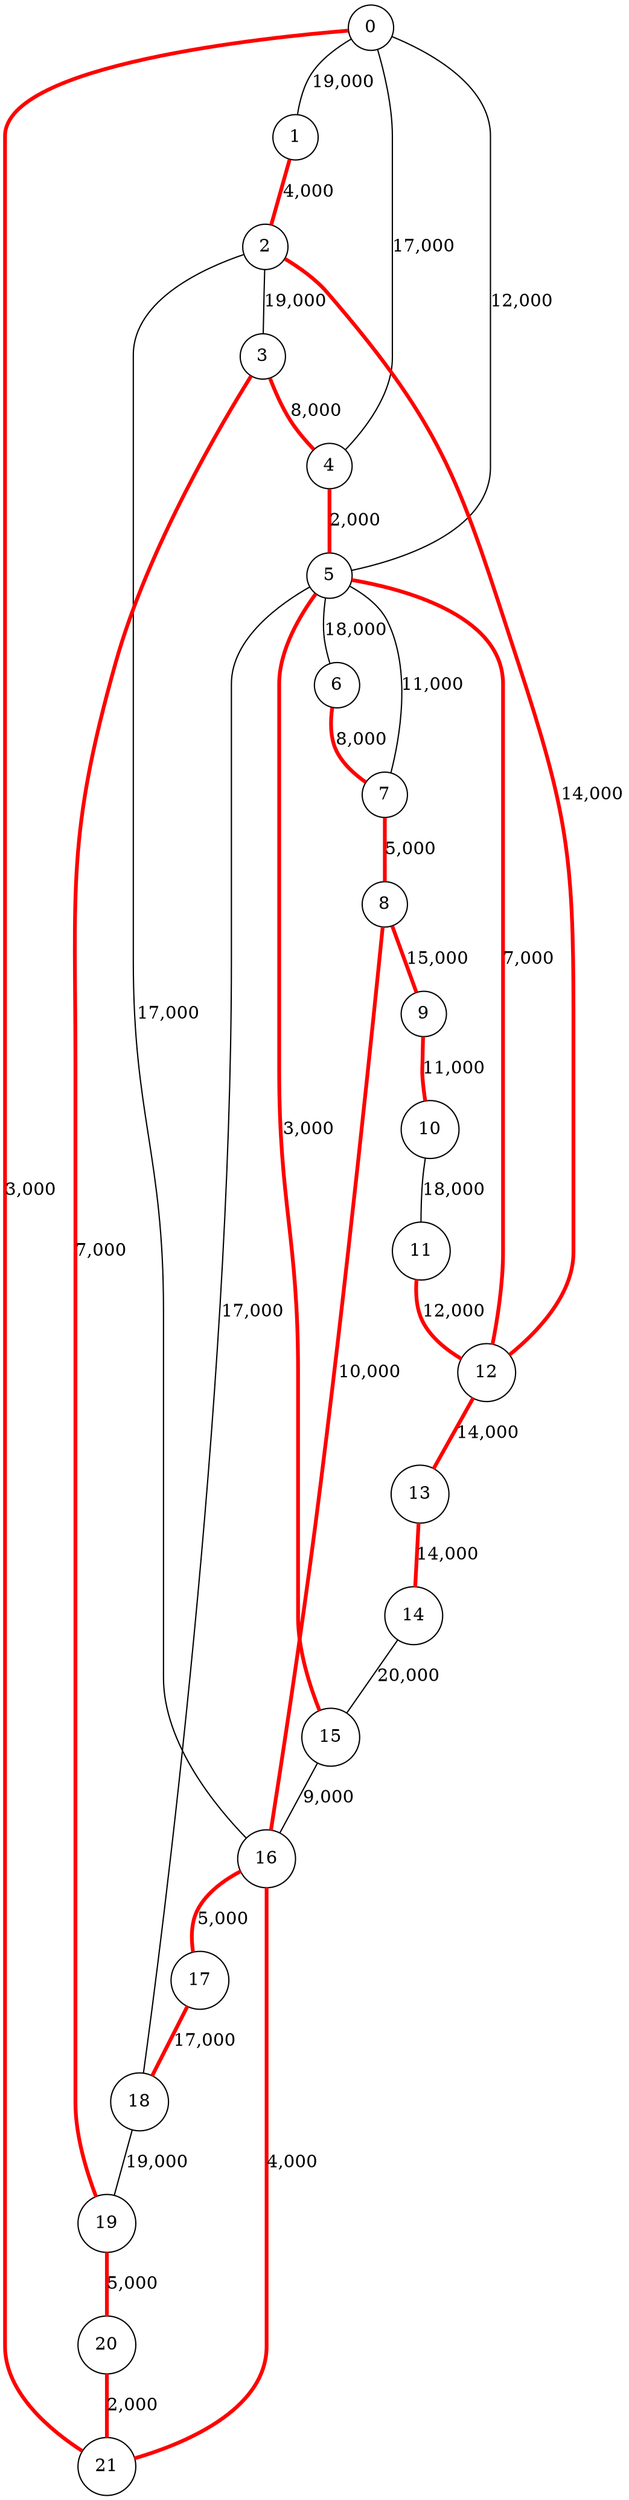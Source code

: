graph G {
  overlap=false; splines=true; fontsize=10;
  0 [shape=circle];
  1 [shape=circle];
  2 [shape=circle];
  3 [shape=circle];
  4 [shape=circle];
  5 [shape=circle];
  6 [shape=circle];
  7 [shape=circle];
  8 [shape=circle];
  9 [shape=circle];
  10 [shape=circle];
  11 [shape=circle];
  12 [shape=circle];
  13 [shape=circle];
  14 [shape=circle];
  15 [shape=circle];
  16 [shape=circle];
  17 [shape=circle];
  18 [shape=circle];
  19 [shape=circle];
  20 [shape=circle];
  21 [shape=circle];
  0 -- 4 [label="17,000"];
  0 -- 1 [label="19,000"];
  0 -- 5 [label="12,000"];
  0 -- 21 [label="3,000",color=red,penwidth=3];
  1 -- 2 [label="4,000",color=red,penwidth=3];
  2 -- 12 [label="14,000",color=red,penwidth=3];
  2 -- 3 [label="19,000"];
  2 -- 16 [label="17,000"];
  3 -- 4 [label="8,000",color=red,penwidth=3];
  3 -- 19 [label="7,000",color=red,penwidth=3];
  4 -- 5 [label="2,000",color=red,penwidth=3];
  5 -- 7 [label="11,000"];
  5 -- 15 [label="3,000",color=red,penwidth=3];
  5 -- 12 [label="7,000",color=red,penwidth=3];
  5 -- 18 [label="17,000"];
  5 -- 6 [label="18,000"];
  6 -- 7 [label="8,000",color=red,penwidth=3];
  7 -- 8 [label="5,000",color=red,penwidth=3];
  8 -- 9 [label="15,000",color=red,penwidth=3];
  8 -- 16 [label="10,000",color=red,penwidth=3];
  9 -- 10 [label="11,000",color=red,penwidth=3];
  10 -- 11 [label="18,000"];
  11 -- 12 [label="12,000",color=red,penwidth=3];
  12 -- 13 [label="14,000",color=red,penwidth=3];
  13 -- 14 [label="14,000",color=red,penwidth=3];
  14 -- 15 [label="20,000"];
  15 -- 16 [label="9,000"];
  16 -- 21 [label="4,000",color=red,penwidth=3];
  16 -- 17 [label="5,000",color=red,penwidth=3];
  17 -- 18 [label="17,000",color=red,penwidth=3];
  18 -- 19 [label="19,000"];
  19 -- 20 [label="5,000",color=red,penwidth=3];
  20 -- 21 [label="2,000",color=red,penwidth=3];
}
